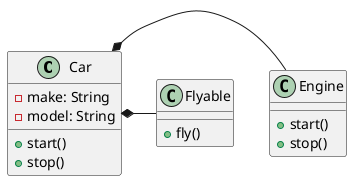 @startuml Car Engine

class Car {
  - make: String
  - model: String
  + start()
  + stop()
}

class Engine {
  + start()
  + stop()
}

Car *- Engine

class Flyable {
  + fly()
}

Car *- Flyable

@enduml
